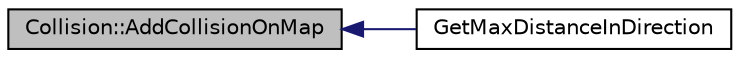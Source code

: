 digraph "Collision::AddCollisionOnMap"
{
  edge [fontname="Helvetica",fontsize="10",labelfontname="Helvetica",labelfontsize="10"];
  node [fontname="Helvetica",fontsize="10",shape=record];
  rankdir="LR";
  Node1 [label="Collision::AddCollisionOnMap",height=0.2,width=0.4,color="black", fillcolor="grey75", style="filled", fontcolor="black"];
  Node1 -> Node2 [dir="back",color="midnightblue",fontsize="10",style="solid",fontname="Helvetica"];
  Node2 [label="GetMaxDistanceInDirection",height=0.2,width=0.4,color="black", fillcolor="white", style="filled",URL="$_bomb_8h.html#a8ca009fbe88f5109451823ad28696ec4"];
}
